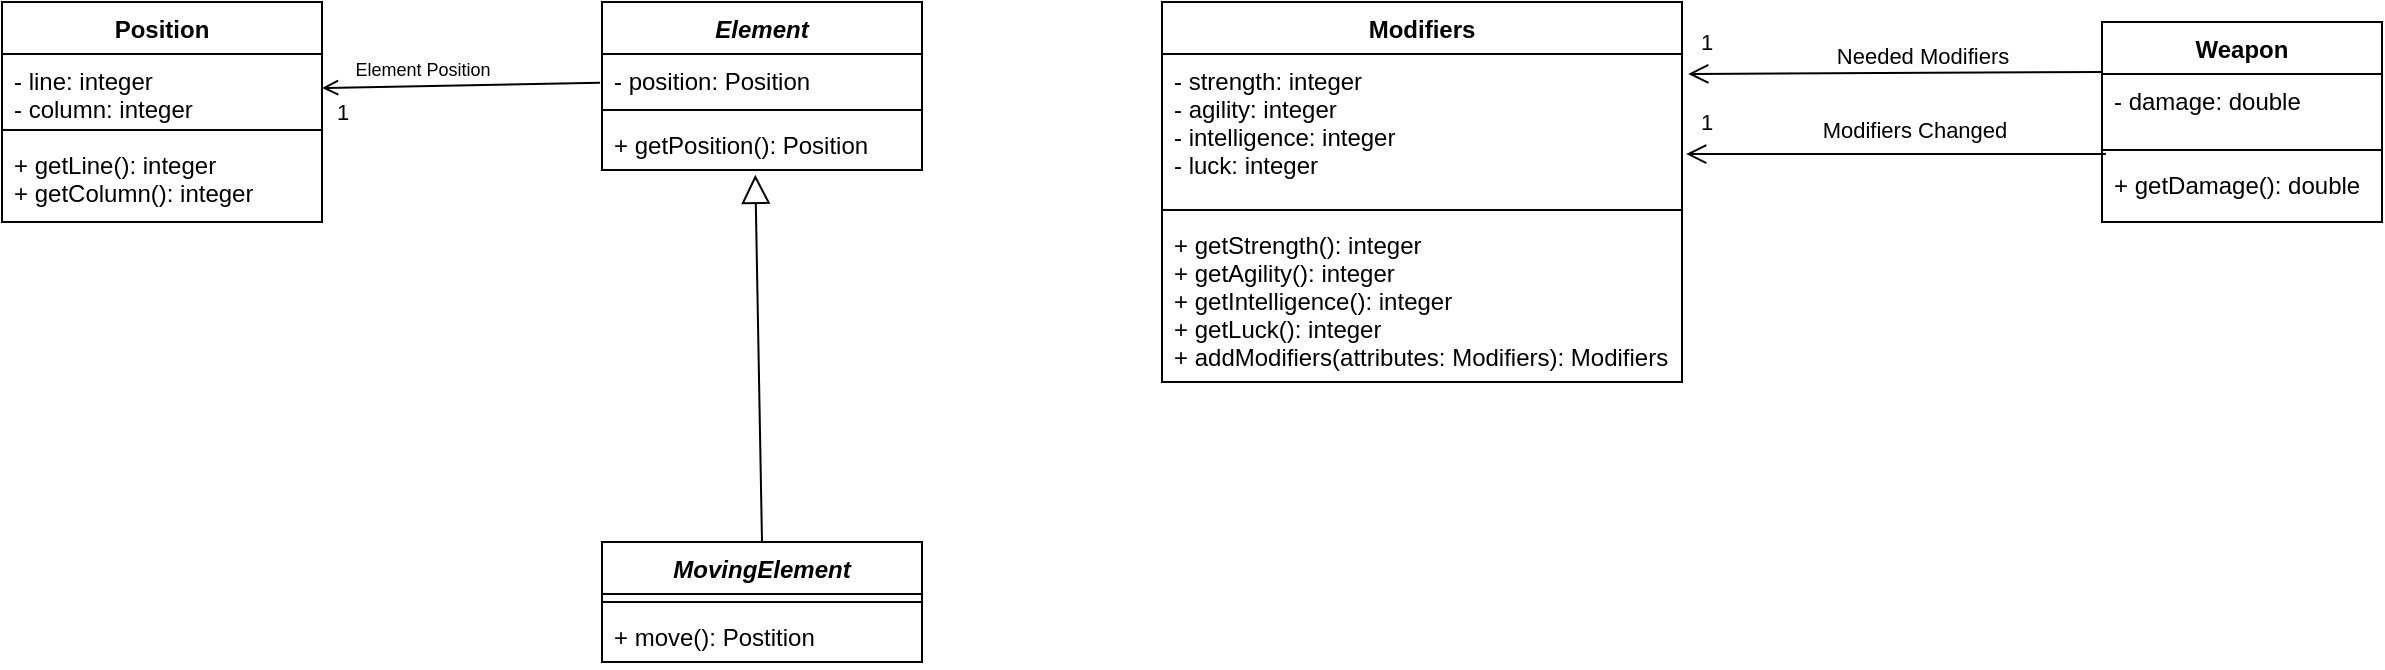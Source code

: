 <mxfile version="14.6.6" type="device"><diagram id="9lbUMt4kDuYQi9v5hwor" name="Model"><mxGraphModel dx="1422" dy="762" grid="1" gridSize="10" guides="1" tooltips="1" connect="1" arrows="1" fold="1" page="1" pageScale="1" pageWidth="1654" pageHeight="1169" math="0" shadow="0"><root><mxCell id="0"/><mxCell id="1" parent="0"/><mxCell id="hBZrApEpWxHx840DgkvC-1" value="Position" style="swimlane;fontStyle=1;align=center;verticalAlign=top;childLayout=stackLayout;horizontal=1;startSize=26;horizontalStack=0;resizeParent=1;resizeParentMax=0;resizeLast=0;collapsible=1;marginBottom=0;" vertex="1" parent="1"><mxGeometry x="70" y="120" width="160" height="110" as="geometry"><mxRectangle x="200" y="150" width="80" height="26" as="alternateBounds"/></mxGeometry></mxCell><mxCell id="hBZrApEpWxHx840DgkvC-2" value="- line: integer&#10;- column: integer" style="text;strokeColor=none;fillColor=none;align=left;verticalAlign=top;spacingLeft=4;spacingRight=4;overflow=hidden;rotatable=0;points=[[0,0.5],[1,0.5]];portConstraint=eastwest;" vertex="1" parent="hBZrApEpWxHx840DgkvC-1"><mxGeometry y="26" width="160" height="34" as="geometry"/></mxCell><mxCell id="hBZrApEpWxHx840DgkvC-3" value="" style="line;strokeWidth=1;fillColor=none;align=left;verticalAlign=middle;spacingTop=-1;spacingLeft=3;spacingRight=3;rotatable=0;labelPosition=right;points=[];portConstraint=eastwest;" vertex="1" parent="hBZrApEpWxHx840DgkvC-1"><mxGeometry y="60" width="160" height="8" as="geometry"/></mxCell><mxCell id="hBZrApEpWxHx840DgkvC-4" value="+ getLine(): integer&#10;+ getColumn(): integer" style="text;strokeColor=none;fillColor=none;align=left;verticalAlign=top;spacingLeft=4;spacingRight=4;overflow=hidden;rotatable=0;points=[[0,0.5],[1,0.5]];portConstraint=eastwest;" vertex="1" parent="hBZrApEpWxHx840DgkvC-1"><mxGeometry y="68" width="160" height="42" as="geometry"/></mxCell><mxCell id="hBZrApEpWxHx840DgkvC-5" value="Element" style="swimlane;fontStyle=3;align=center;verticalAlign=top;childLayout=stackLayout;horizontal=1;startSize=26;horizontalStack=0;resizeParent=1;resizeParentMax=0;resizeLast=0;collapsible=1;marginBottom=0;" vertex="1" parent="1"><mxGeometry x="370" y="120" width="160" height="84" as="geometry"/></mxCell><mxCell id="hBZrApEpWxHx840DgkvC-6" value="- position: Position" style="text;strokeColor=none;fillColor=none;align=left;verticalAlign=top;spacingLeft=4;spacingRight=4;overflow=hidden;rotatable=0;points=[[0,0.5],[1,0.5]];portConstraint=eastwest;" vertex="1" parent="hBZrApEpWxHx840DgkvC-5"><mxGeometry y="26" width="160" height="24" as="geometry"/></mxCell><mxCell id="hBZrApEpWxHx840DgkvC-7" value="" style="line;strokeWidth=1;fillColor=none;align=left;verticalAlign=middle;spacingTop=-1;spacingLeft=3;spacingRight=3;rotatable=0;labelPosition=right;points=[];portConstraint=eastwest;" vertex="1" parent="hBZrApEpWxHx840DgkvC-5"><mxGeometry y="50" width="160" height="8" as="geometry"/></mxCell><mxCell id="hBZrApEpWxHx840DgkvC-8" value="+ getPosition(): Position" style="text;strokeColor=none;fillColor=none;align=left;verticalAlign=top;spacingLeft=4;spacingRight=4;overflow=hidden;rotatable=0;points=[[0,0.5],[1,0.5]];portConstraint=eastwest;" vertex="1" parent="hBZrApEpWxHx840DgkvC-5"><mxGeometry y="58" width="160" height="26" as="geometry"/></mxCell><mxCell id="hBZrApEpWxHx840DgkvC-10" value="Modifiers" style="swimlane;fontStyle=1;align=center;verticalAlign=top;childLayout=stackLayout;horizontal=1;startSize=26;horizontalStack=0;resizeParent=1;resizeParentMax=0;resizeLast=0;collapsible=1;marginBottom=0;" vertex="1" parent="1"><mxGeometry x="650" y="120" width="260" height="190" as="geometry"/></mxCell><mxCell id="hBZrApEpWxHx840DgkvC-11" value="- strength: integer&#10;- agility: integer&#10;- intelligence: integer&#10;- luck: integer" style="text;strokeColor=none;fillColor=none;align=left;verticalAlign=top;spacingLeft=4;spacingRight=4;overflow=hidden;rotatable=0;points=[[0,0.5],[1,0.5]];portConstraint=eastwest;" vertex="1" parent="hBZrApEpWxHx840DgkvC-10"><mxGeometry y="26" width="260" height="74" as="geometry"/></mxCell><mxCell id="hBZrApEpWxHx840DgkvC-12" value="" style="line;strokeWidth=1;fillColor=none;align=left;verticalAlign=middle;spacingTop=-1;spacingLeft=3;spacingRight=3;rotatable=0;labelPosition=right;points=[];portConstraint=eastwest;" vertex="1" parent="hBZrApEpWxHx840DgkvC-10"><mxGeometry y="100" width="260" height="8" as="geometry"/></mxCell><mxCell id="hBZrApEpWxHx840DgkvC-13" value="+ getStrength(): integer&#10;+ getAgility(): integer&#10;+ getIntelligence(): integer&#10;+ getLuck(): integer&#10;+ addModifiers(attributes: Modifiers): Modifiers" style="text;strokeColor=none;fillColor=none;align=left;verticalAlign=top;spacingLeft=4;spacingRight=4;overflow=hidden;rotatable=0;points=[[0,0.5],[1,0.5]];portConstraint=eastwest;" vertex="1" parent="hBZrApEpWxHx840DgkvC-10"><mxGeometry y="108" width="260" height="82" as="geometry"/></mxCell><mxCell id="hBZrApEpWxHx840DgkvC-14" value="Weapon" style="swimlane;fontStyle=1;align=center;verticalAlign=top;childLayout=stackLayout;horizontal=1;startSize=26;horizontalStack=0;resizeParent=1;resizeParentMax=0;resizeLast=0;collapsible=1;marginBottom=0;" vertex="1" parent="1"><mxGeometry x="1120" y="130" width="140" height="100" as="geometry"/></mxCell><mxCell id="hBZrApEpWxHx840DgkvC-15" value="- damage: double" style="text;strokeColor=none;fillColor=none;align=left;verticalAlign=top;spacingLeft=4;spacingRight=4;overflow=hidden;rotatable=0;points=[[0,0.5],[1,0.5]];portConstraint=eastwest;" vertex="1" parent="hBZrApEpWxHx840DgkvC-14"><mxGeometry y="26" width="140" height="34" as="geometry"/></mxCell><mxCell id="hBZrApEpWxHx840DgkvC-16" value="" style="line;strokeWidth=1;fillColor=none;align=left;verticalAlign=middle;spacingTop=-1;spacingLeft=3;spacingRight=3;rotatable=0;labelPosition=right;points=[];portConstraint=eastwest;" vertex="1" parent="hBZrApEpWxHx840DgkvC-14"><mxGeometry y="60" width="140" height="8" as="geometry"/></mxCell><mxCell id="hBZrApEpWxHx840DgkvC-17" value="+ getDamage(): double" style="text;strokeColor=none;fillColor=none;align=left;verticalAlign=top;spacingLeft=4;spacingRight=4;overflow=hidden;rotatable=0;points=[[0,0.5],[1,0.5]];portConstraint=eastwest;" vertex="1" parent="hBZrApEpWxHx840DgkvC-14"><mxGeometry y="68" width="140" height="32" as="geometry"/></mxCell><mxCell id="hBZrApEpWxHx840DgkvC-18" value="" style="html=1;verticalAlign=bottom;endArrow=open;endSize=8;entryX=1.008;entryY=0.676;entryDx=0;entryDy=0;exitX=0.014;exitY=1.176;exitDx=0;exitDy=0;exitPerimeter=0;entryPerimeter=0;" edge="1" parent="1" source="hBZrApEpWxHx840DgkvC-15" target="hBZrApEpWxHx840DgkvC-11"><mxGeometry relative="1" as="geometry"><mxPoint x="1078" y="190" as="sourcePoint"/><mxPoint x="900" y="190" as="targetPoint"/></mxGeometry></mxCell><mxCell id="hBZrApEpWxHx840DgkvC-39" value="Modifiers Changed" style="edgeLabel;html=1;align=center;verticalAlign=middle;resizable=0;points=[];" vertex="1" connectable="0" parent="hBZrApEpWxHx840DgkvC-18"><mxGeometry x="-0.087" y="4" relative="1" as="geometry"><mxPoint y="-16" as="offset"/></mxGeometry></mxCell><mxCell id="hBZrApEpWxHx840DgkvC-40" value="1" style="edgeLabel;html=1;align=center;verticalAlign=middle;resizable=0;points=[];" vertex="1" connectable="0" parent="hBZrApEpWxHx840DgkvC-18"><mxGeometry x="0.562" relative="1" as="geometry"><mxPoint x="-36" y="-16" as="offset"/></mxGeometry></mxCell><mxCell id="hBZrApEpWxHx840DgkvC-19" value="" style="html=1;verticalAlign=bottom;endArrow=open;endSize=8;exitX=0;exitY=0.25;exitDx=0;exitDy=0;entryX=1.012;entryY=0.135;entryDx=0;entryDy=0;entryPerimeter=0;" edge="1" parent="1" source="hBZrApEpWxHx840DgkvC-14" target="hBZrApEpWxHx840DgkvC-11"><mxGeometry relative="1" as="geometry"><mxPoint x="1030" y="150" as="sourcePoint"/><mxPoint x="910" y="155" as="targetPoint"/></mxGeometry></mxCell><mxCell id="hBZrApEpWxHx840DgkvC-37" value="Needed Modifiers" style="edgeLabel;html=1;align=center;verticalAlign=middle;resizable=0;points=[];" vertex="1" connectable="0" parent="hBZrApEpWxHx840DgkvC-19"><mxGeometry x="-0.128" y="1" relative="1" as="geometry"><mxPoint y="-10" as="offset"/></mxGeometry></mxCell><mxCell id="hBZrApEpWxHx840DgkvC-38" value="1" style="edgeLabel;html=1;align=center;verticalAlign=middle;resizable=0;points=[];" vertex="1" connectable="0" parent="hBZrApEpWxHx840DgkvC-19"><mxGeometry x="0.516" y="-1" relative="1" as="geometry"><mxPoint x="-41" y="-15" as="offset"/></mxGeometry></mxCell><mxCell id="hBZrApEpWxHx840DgkvC-35" value="&lt;font style=&quot;font-size: 9px&quot;&gt;Element Position&lt;/font&gt;" style="endArrow=none;endSize=12;html=1;sourcePerimeterSpacing=6;targetPerimeterSpacing=12;verticalAlign=bottom;startArrow=open;startFill=0;endFill=0;exitX=1;exitY=0.5;exitDx=0;exitDy=0;entryX=-0.006;entryY=0.598;entryDx=0;entryDy=0;entryPerimeter=0;" edge="1" parent="1" source="hBZrApEpWxHx840DgkvC-2" target="hBZrApEpWxHx840DgkvC-6"><mxGeometry x="-0.275" width="160" relative="1" as="geometry"><mxPoint x="300" y="170" as="sourcePoint"/><mxPoint x="470" y="158" as="targetPoint"/><mxPoint as="offset"/></mxGeometry></mxCell><mxCell id="hBZrApEpWxHx840DgkvC-36" value="1" style="edgeLabel;html=1;align=center;verticalAlign=middle;resizable=0;points=[];" vertex="1" connectable="0" parent="hBZrApEpWxHx840DgkvC-35"><mxGeometry x="-0.661" y="-1" relative="1" as="geometry"><mxPoint x="-14" y="11" as="offset"/></mxGeometry></mxCell><mxCell id="hBZrApEpWxHx840DgkvC-54" value="" style="endArrow=block;endFill=0;endSize=12;html=1;sourcePerimeterSpacing=6;targetPerimeterSpacing=12;strokeColor=#000000;entryX=0.479;entryY=1.093;entryDx=0;entryDy=0;entryPerimeter=0;exitX=0.5;exitY=0;exitDx=0;exitDy=0;" edge="1" parent="1" source="hBZrApEpWxHx840DgkvC-59" target="hBZrApEpWxHx840DgkvC-8"><mxGeometry width="160" relative="1" as="geometry"><mxPoint x="450" y="340.0" as="sourcePoint"/><mxPoint x="560" y="320" as="targetPoint"/></mxGeometry></mxCell><mxCell id="hBZrApEpWxHx840DgkvC-59" value="MovingElement" style="swimlane;fontStyle=3;align=center;verticalAlign=top;childLayout=stackLayout;horizontal=1;startSize=26;horizontalStack=0;resizeParent=1;resizeParentMax=0;resizeLast=0;collapsible=1;marginBottom=0;" vertex="1" parent="1"><mxGeometry x="370" y="390" width="160" height="60" as="geometry"/></mxCell><mxCell id="hBZrApEpWxHx840DgkvC-61" value="" style="line;strokeWidth=1;fillColor=none;align=left;verticalAlign=middle;spacingTop=-1;spacingLeft=3;spacingRight=3;rotatable=0;labelPosition=right;points=[];portConstraint=eastwest;" vertex="1" parent="hBZrApEpWxHx840DgkvC-59"><mxGeometry y="26" width="160" height="8" as="geometry"/></mxCell><mxCell id="hBZrApEpWxHx840DgkvC-62" value="+ move(): Postition" style="text;strokeColor=none;fillColor=none;align=left;verticalAlign=top;spacingLeft=4;spacingRight=4;overflow=hidden;rotatable=0;points=[[0,0.5],[1,0.5]];portConstraint=eastwest;" vertex="1" parent="hBZrApEpWxHx840DgkvC-59"><mxGeometry y="34" width="160" height="26" as="geometry"/></mxCell></root></mxGraphModel></diagram></mxfile>